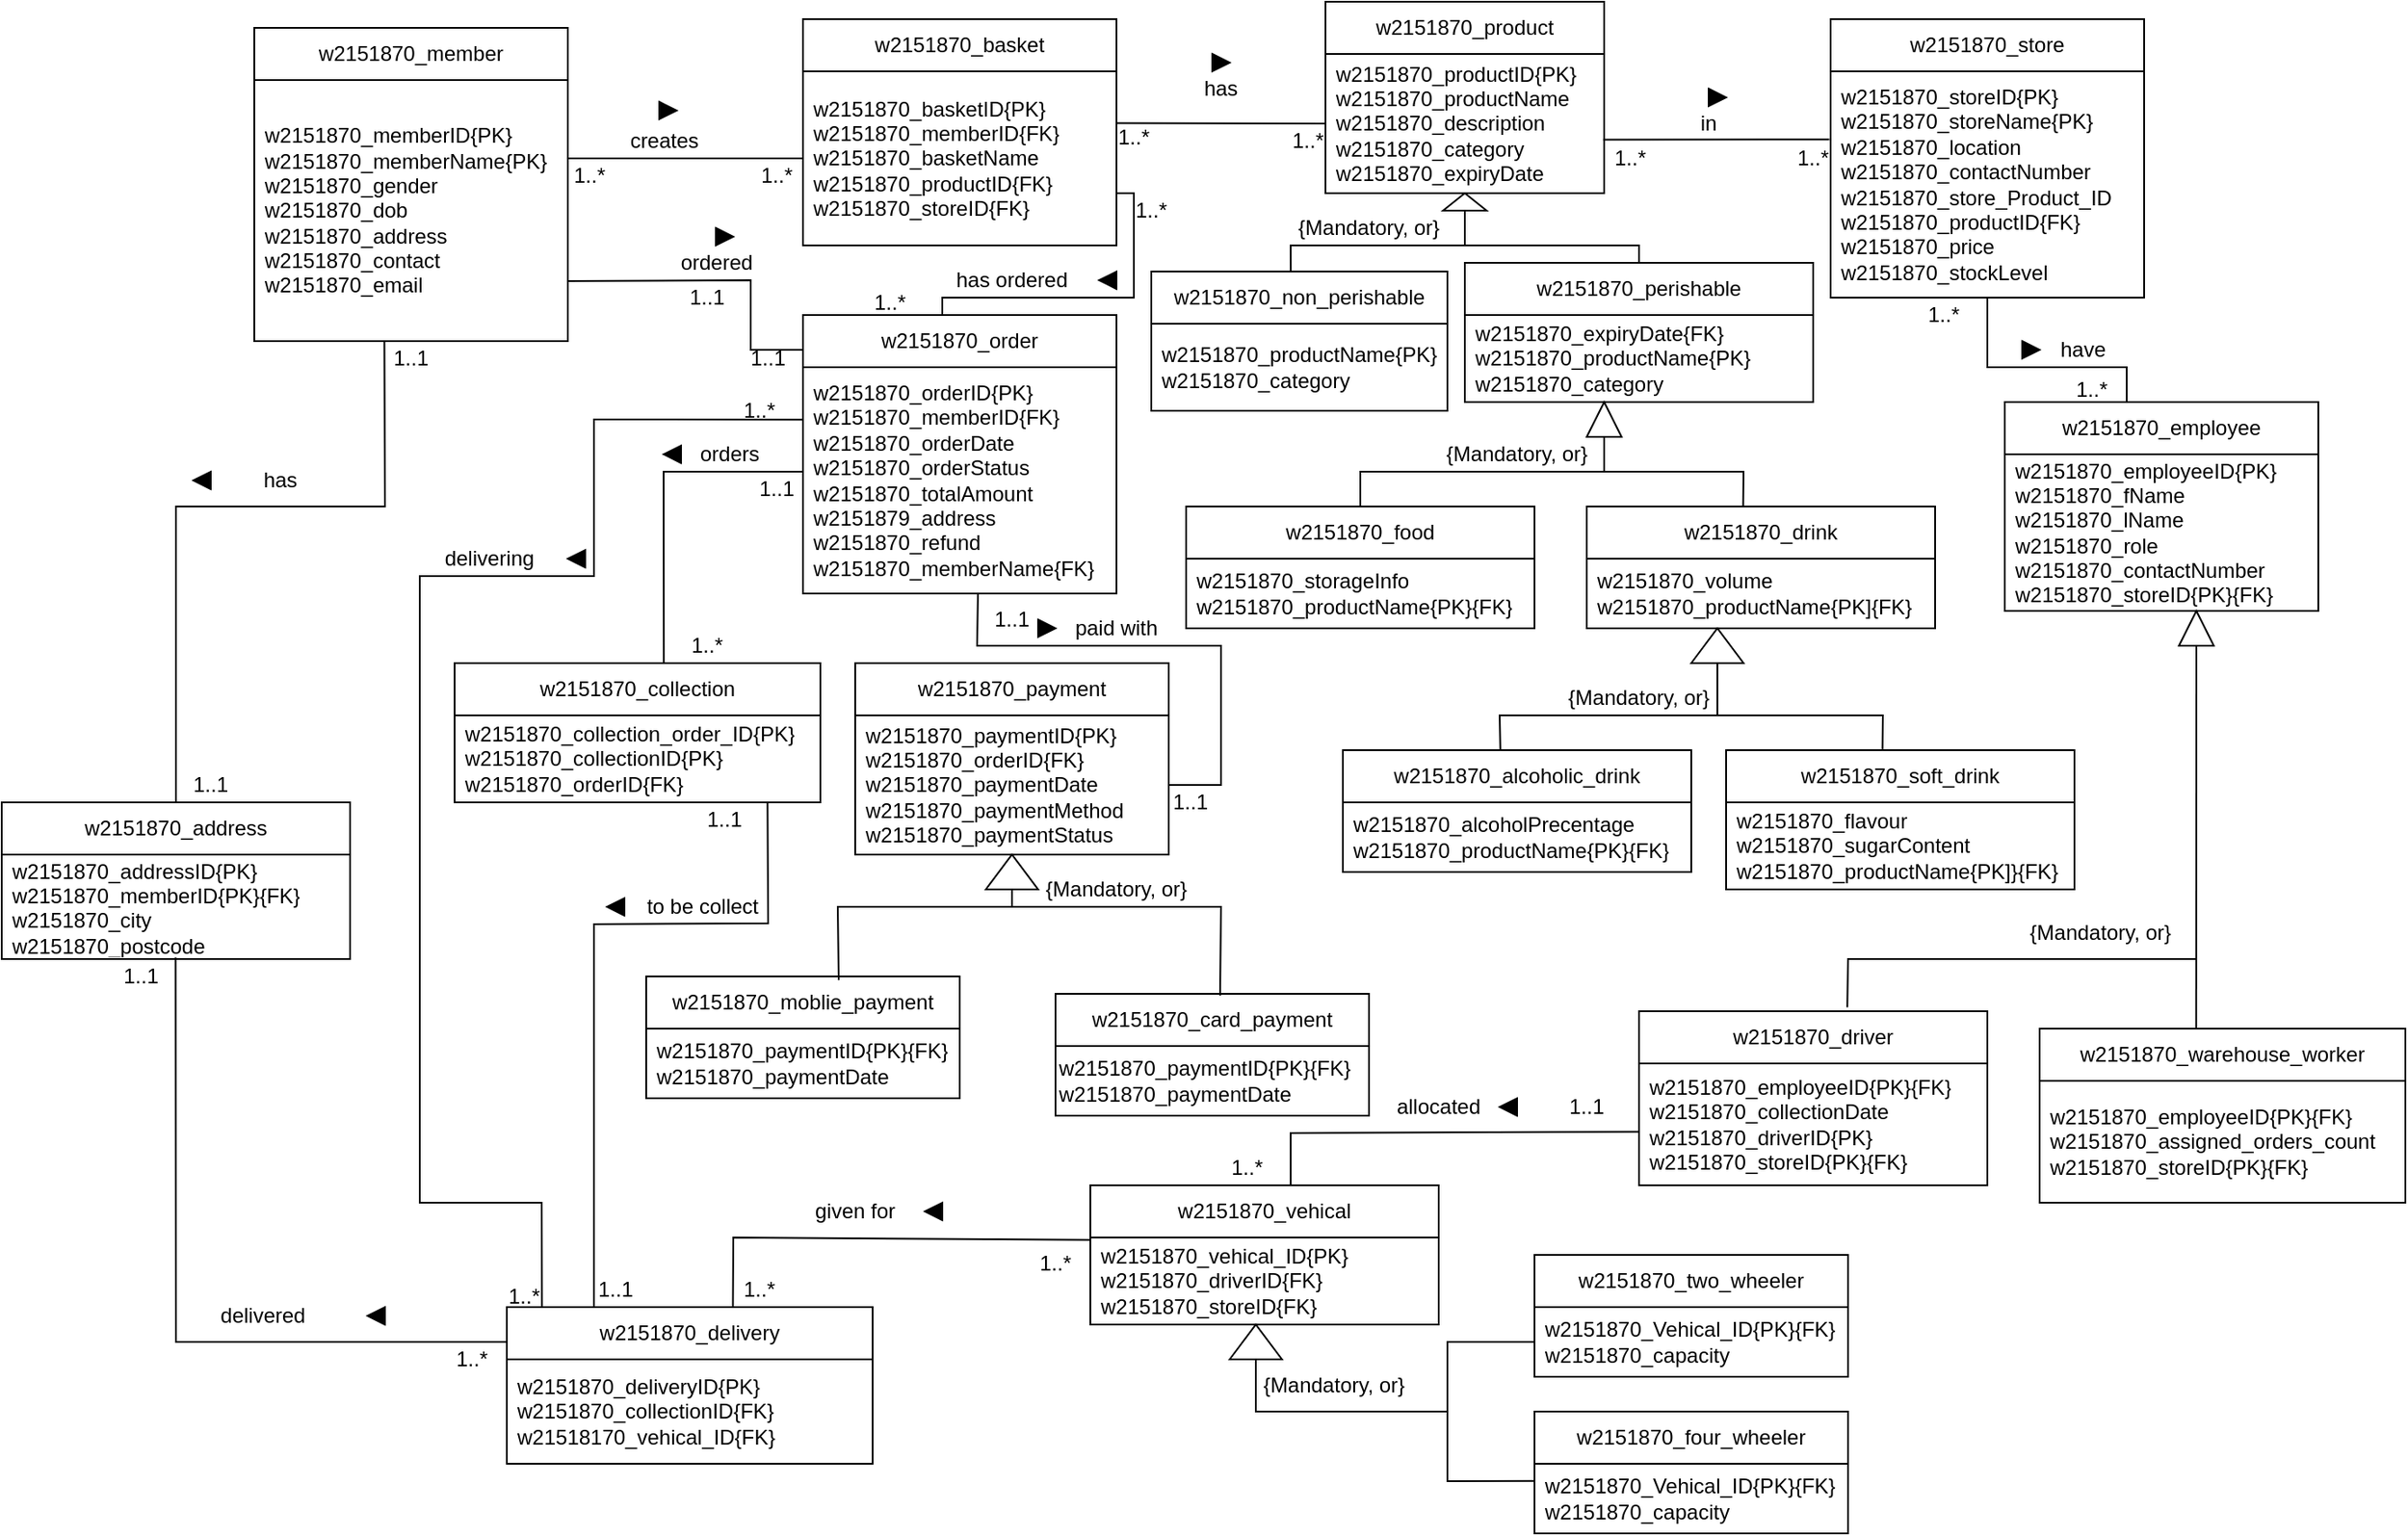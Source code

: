 <mxfile version="28.2.7">
  <diagram name="Page-1" id="L5D6gUy9eE5gOW8qyYls">
    <mxGraphModel dx="2730" dy="1036" grid="1" gridSize="10" guides="1" tooltips="1" connect="1" arrows="1" fold="1" page="1" pageScale="1" pageWidth="850" pageHeight="1100" math="0" shadow="0">
      <root>
        <mxCell id="0" />
        <mxCell id="1" parent="0" />
        <mxCell id="kr0bj3KIHfq-hgrzYJve-1" value="w2151870_member" style="swimlane;fontStyle=0;childLayout=stackLayout;horizontal=1;startSize=30;horizontalStack=0;resizeParent=1;resizeParentMax=0;resizeLast=0;collapsible=1;marginBottom=0;whiteSpace=wrap;html=1;" parent="1" vertex="1">
          <mxGeometry x="-35" y="45" width="180" height="180" as="geometry" />
        </mxCell>
        <mxCell id="kr0bj3KIHfq-hgrzYJve-2" value="&lt;span style=&quot;text-align: center;&quot;&gt;w2151870_&lt;/span&gt;memberID{PK}&lt;br&gt;&lt;div&gt;&lt;span style=&quot;text-align: center; background-color: transparent; color: light-dark(rgb(0, 0, 0), rgb(255, 255, 255));&quot;&gt;w2151870_&lt;/span&gt;memberName{PK}&lt;/div&gt;&lt;div&gt;&lt;span style=&quot;text-align: center; background-color: transparent; color: light-dark(rgb(0, 0, 0), rgb(255, 255, 255));&quot;&gt;w2151870_&lt;/span&gt;gender&lt;/div&gt;&lt;div&gt;&lt;span style=&quot;text-align: center; background-color: transparent; color: light-dark(rgb(0, 0, 0), rgb(255, 255, 255));&quot;&gt;w2151870_&lt;/span&gt;dob&lt;/div&gt;&lt;div&gt;&lt;span style=&quot;text-align: center; background-color: transparent; color: light-dark(rgb(0, 0, 0), rgb(255, 255, 255));&quot;&gt;w2151870_&lt;/span&gt;address&lt;/div&gt;&lt;div&gt;&lt;span style=&quot;text-align: center; background-color: transparent; color: light-dark(rgb(0, 0, 0), rgb(255, 255, 255));&quot;&gt;w2151870_&lt;/span&gt;contact&lt;/div&gt;&lt;div&gt;&lt;span style=&quot;text-align: center; background-color: transparent; color: light-dark(rgb(0, 0, 0), rgb(255, 255, 255));&quot;&gt;w2151870_&lt;/span&gt;email&lt;/div&gt;" style="text;strokeColor=none;fillColor=none;align=left;verticalAlign=middle;spacingLeft=4;spacingRight=4;overflow=hidden;points=[[0,0.5],[1,0.5]];portConstraint=eastwest;rotatable=0;whiteSpace=wrap;html=1;" parent="kr0bj3KIHfq-hgrzYJve-1" vertex="1">
          <mxGeometry y="30" width="180" height="150" as="geometry" />
        </mxCell>
        <mxCell id="kr0bj3KIHfq-hgrzYJve-5" value="w2151870_basket" style="swimlane;fontStyle=0;childLayout=stackLayout;horizontal=1;startSize=30;horizontalStack=0;resizeParent=1;resizeParentMax=0;resizeLast=0;collapsible=1;marginBottom=0;whiteSpace=wrap;html=1;" parent="1" vertex="1">
          <mxGeometry x="280" y="40" width="180" height="130" as="geometry" />
        </mxCell>
        <mxCell id="kr0bj3KIHfq-hgrzYJve-6" value="&lt;span style=&quot;text-align: center;&quot;&gt;w2151870_&lt;/span&gt;basketID{PK}&lt;br&gt;&lt;div&gt;&lt;span style=&quot;text-align: center; background-color: transparent; color: light-dark(rgb(0, 0, 0), rgb(255, 255, 255));&quot;&gt;w2151870_&lt;/span&gt;memberID{FK}&lt;/div&gt;&lt;div&gt;&lt;span style=&quot;text-align: center; background-color: transparent; color: light-dark(rgb(0, 0, 0), rgb(255, 255, 255));&quot;&gt;w2151870_&lt;/span&gt;basketName&lt;/div&gt;&lt;div&gt;w2151870_productID{FK}&lt;/div&gt;&lt;div&gt;w2151870_storeID{FK}&lt;/div&gt;" style="text;strokeColor=none;fillColor=none;align=left;verticalAlign=middle;spacingLeft=4;spacingRight=4;overflow=hidden;points=[[0,0.5],[1,0.5]];portConstraint=eastwest;rotatable=0;whiteSpace=wrap;html=1;" parent="kr0bj3KIHfq-hgrzYJve-5" vertex="1">
          <mxGeometry y="30" width="180" height="100" as="geometry" />
        </mxCell>
        <mxCell id="kr0bj3KIHfq-hgrzYJve-9" value="w2151870_product" style="swimlane;fontStyle=0;childLayout=stackLayout;horizontal=1;startSize=30;horizontalStack=0;resizeParent=1;resizeParentMax=0;resizeLast=0;collapsible=1;marginBottom=0;whiteSpace=wrap;html=1;" parent="1" vertex="1">
          <mxGeometry x="580" y="30" width="160" height="110" as="geometry" />
        </mxCell>
        <mxCell id="kr0bj3KIHfq-hgrzYJve-10" value="&lt;span style=&quot;text-align: center;&quot;&gt;w2151870_&lt;/span&gt;productID{PK}&lt;br&gt;&lt;div&gt;&lt;span style=&quot;text-align: center; background-color: transparent; color: light-dark(rgb(0, 0, 0), rgb(255, 255, 255));&quot;&gt;w2151870_&lt;/span&gt;productName&lt;/div&gt;&lt;div&gt;&lt;span style=&quot;text-align: center; background-color: transparent; color: light-dark(rgb(0, 0, 0), rgb(255, 255, 255));&quot;&gt;w2151870_&lt;/span&gt;&lt;span style=&quot;background-color: transparent; color: light-dark(rgb(0, 0, 0), rgb(255, 255, 255));&quot;&gt;description&lt;/span&gt;&lt;/div&gt;&lt;div&gt;&lt;span style=&quot;text-align: center; background-color: transparent; color: light-dark(rgb(0, 0, 0), rgb(255, 255, 255));&quot;&gt;w2151870_&lt;/span&gt;&lt;span style=&quot;background-color: transparent; color: light-dark(rgb(0, 0, 0), rgb(255, 255, 255));&quot;&gt;category&lt;/span&gt;&lt;/div&gt;&lt;div&gt;&lt;span style=&quot;text-align: center; background-color: transparent; color: light-dark(rgb(0, 0, 0), rgb(255, 255, 255));&quot;&gt;w2151870_&lt;/span&gt;&lt;span style=&quot;background-color: transparent; color: light-dark(rgb(0, 0, 0), rgb(255, 255, 255));&quot;&gt;expiryDate&lt;/span&gt;&lt;/div&gt;" style="text;strokeColor=none;fillColor=none;align=left;verticalAlign=middle;spacingLeft=4;spacingRight=4;overflow=hidden;points=[[0,0.5],[1,0.5]];portConstraint=eastwest;rotatable=0;whiteSpace=wrap;html=1;" parent="kr0bj3KIHfq-hgrzYJve-9" vertex="1">
          <mxGeometry y="30" width="160" height="80" as="geometry" />
        </mxCell>
        <mxCell id="kr0bj3KIHfq-hgrzYJve-11" value="w2151870_order" style="swimlane;fontStyle=0;childLayout=stackLayout;horizontal=1;startSize=30;horizontalStack=0;resizeParent=1;resizeParentMax=0;resizeLast=0;collapsible=1;marginBottom=0;whiteSpace=wrap;html=1;" parent="1" vertex="1">
          <mxGeometry x="280" y="210" width="180" height="160" as="geometry" />
        </mxCell>
        <mxCell id="kr0bj3KIHfq-hgrzYJve-12" value="&lt;span style=&quot;text-align: center;&quot;&gt;w2151870_&lt;/span&gt;orderID{PK}&lt;br&gt;&lt;div&gt;&lt;span style=&quot;text-align: center; background-color: transparent; color: light-dark(rgb(0, 0, 0), rgb(255, 255, 255));&quot;&gt;w2151870_&lt;/span&gt;memberID{FK}&lt;/div&gt;&lt;div&gt;&lt;span style=&quot;text-align: center; background-color: transparent; color: light-dark(rgb(0, 0, 0), rgb(255, 255, 255));&quot;&gt;w2151870_&lt;/span&gt;orderDate&lt;/div&gt;&lt;div&gt;&lt;span style=&quot;text-align: center; background-color: transparent; color: light-dark(rgb(0, 0, 0), rgb(255, 255, 255));&quot;&gt;w2151870_&lt;/span&gt;orderStatus&lt;/div&gt;&lt;div&gt;&lt;span style=&quot;text-align: center; background-color: transparent; color: light-dark(rgb(0, 0, 0), rgb(255, 255, 255));&quot;&gt;w2151870_&lt;/span&gt;totalAmount&lt;/div&gt;&lt;div&gt;w2151879_address&lt;br&gt;w2151870_refund&lt;/div&gt;&lt;div&gt;w2151870_memberName{FK}&lt;/div&gt;" style="text;strokeColor=none;fillColor=none;align=left;verticalAlign=middle;spacingLeft=4;spacingRight=4;overflow=hidden;points=[[0,0.5],[1,0.5]];portConstraint=eastwest;rotatable=0;whiteSpace=wrap;html=1;" parent="kr0bj3KIHfq-hgrzYJve-11" vertex="1">
          <mxGeometry y="30" width="180" height="130" as="geometry" />
        </mxCell>
        <mxCell id="kr0bj3KIHfq-hgrzYJve-13" value="w2151870_collection" style="swimlane;fontStyle=0;childLayout=stackLayout;horizontal=1;startSize=30;horizontalStack=0;resizeParent=1;resizeParentMax=0;resizeLast=0;collapsible=1;marginBottom=0;whiteSpace=wrap;html=1;" parent="1" vertex="1">
          <mxGeometry x="80" y="410" width="210" height="80" as="geometry" />
        </mxCell>
        <mxCell id="kr0bj3KIHfq-hgrzYJve-14" value="&lt;span style=&quot;text-align: center;&quot;&gt;w2151870_collection_order_ID{PK}&lt;/span&gt;&lt;div&gt;&lt;span style=&quot;text-align: center; background-color: transparent; color: light-dark(rgb(0, 0, 0), rgb(255, 255, 255));&quot;&gt;w2151870_collectionID{PK}&lt;/span&gt;&lt;div&gt;&lt;span style=&quot;text-align: center;&quot;&gt;w2151870_orderID{FK}&lt;/span&gt;&lt;/div&gt;&lt;/div&gt;" style="text;strokeColor=none;fillColor=none;align=left;verticalAlign=middle;spacingLeft=4;spacingRight=4;overflow=hidden;points=[[0,0.5],[1,0.5]];portConstraint=eastwest;rotatable=0;whiteSpace=wrap;html=1;" parent="kr0bj3KIHfq-hgrzYJve-13" vertex="1">
          <mxGeometry y="30" width="210" height="50" as="geometry" />
        </mxCell>
        <mxCell id="kr0bj3KIHfq-hgrzYJve-15" value="w2151870_payment" style="swimlane;fontStyle=0;childLayout=stackLayout;horizontal=1;startSize=30;horizontalStack=0;resizeParent=1;resizeParentMax=0;resizeLast=0;collapsible=1;marginBottom=0;whiteSpace=wrap;html=1;" parent="1" vertex="1">
          <mxGeometry x="310" y="410" width="180" height="110" as="geometry" />
        </mxCell>
        <mxCell id="kr0bj3KIHfq-hgrzYJve-16" value="&lt;span style=&quot;text-align: center;&quot;&gt;w2151870_&lt;/span&gt;paymentID{PK}&lt;br&gt;&lt;div&gt;&lt;span style=&quot;text-align: center; background-color: transparent; color: light-dark(rgb(0, 0, 0), rgb(255, 255, 255));&quot;&gt;w2151870_&lt;/span&gt;orderID{FK}&lt;/div&gt;&lt;div&gt;&lt;span style=&quot;text-align: center; background-color: transparent; color: light-dark(rgb(0, 0, 0), rgb(255, 255, 255));&quot;&gt;w2151870_&lt;/span&gt;paymentDate&lt;/div&gt;&lt;div&gt;&lt;span style=&quot;text-align: center; background-color: transparent; color: light-dark(rgb(0, 0, 0), rgb(255, 255, 255));&quot;&gt;w2151870_&lt;/span&gt;paymentMethod&lt;/div&gt;&lt;div&gt;&lt;span style=&quot;text-align: center; background-color: transparent; color: light-dark(rgb(0, 0, 0), rgb(255, 255, 255));&quot;&gt;w2151870_&lt;/span&gt;paymentStatus&lt;/div&gt;" style="text;strokeColor=none;fillColor=none;align=left;verticalAlign=middle;spacingLeft=4;spacingRight=4;overflow=hidden;points=[[0,0.5],[1,0.5]];portConstraint=eastwest;rotatable=0;whiteSpace=wrap;html=1;" parent="kr0bj3KIHfq-hgrzYJve-15" vertex="1">
          <mxGeometry y="30" width="180" height="80" as="geometry" />
        </mxCell>
        <mxCell id="kr0bj3KIHfq-hgrzYJve-19" value="w2151870_store" style="swimlane;fontStyle=0;childLayout=stackLayout;horizontal=1;startSize=30;horizontalStack=0;resizeParent=1;resizeParentMax=0;resizeLast=0;collapsible=1;marginBottom=0;whiteSpace=wrap;html=1;" parent="1" vertex="1">
          <mxGeometry x="870" y="40" width="180" height="160" as="geometry" />
        </mxCell>
        <mxCell id="kr0bj3KIHfq-hgrzYJve-20" value="&lt;span style=&quot;text-align: center;&quot;&gt;w2151870_&lt;/span&gt;storeID{PK}&lt;div&gt;w2151870_storeName{PK}&lt;/div&gt;&lt;div&gt;&lt;span style=&quot;text-align: center; background-color: transparent; color: light-dark(rgb(0, 0, 0), rgb(255, 255, 255));&quot;&gt;w2151870_&lt;/span&gt;location&lt;/div&gt;&lt;div&gt;&lt;span style=&quot;text-align: center; background-color: transparent; color: light-dark(rgb(0, 0, 0), rgb(255, 255, 255));&quot;&gt;w2151870_&lt;/span&gt;contactNumber&lt;/div&gt;&lt;div&gt;&lt;span style=&quot;text-align: center;&quot;&gt;w2151870_&lt;/span&gt;store_Product_ID&lt;/div&gt;&lt;div&gt;&lt;div&gt;&lt;span style=&quot;text-align: center; background-color: transparent; color: light-dark(rgb(0, 0, 0), rgb(255, 255, 255));&quot;&gt;w2151870_&lt;/span&gt;productID{FK}&lt;/div&gt;&lt;div&gt;&lt;span style=&quot;text-align: center; background-color: transparent; color: light-dark(rgb(0, 0, 0), rgb(255, 255, 255));&quot;&gt;w2151870_&lt;/span&gt;price&lt;/div&gt;&lt;div&gt;&lt;span style=&quot;text-align: center; background-color: transparent; color: light-dark(rgb(0, 0, 0), rgb(255, 255, 255));&quot;&gt;w2151870_&lt;/span&gt;stockLevel&lt;/div&gt;&lt;/div&gt;" style="text;strokeColor=none;fillColor=none;align=left;verticalAlign=middle;spacingLeft=4;spacingRight=4;overflow=hidden;points=[[0,0.5],[1,0.5]];portConstraint=eastwest;rotatable=0;whiteSpace=wrap;html=1;" parent="kr0bj3KIHfq-hgrzYJve-19" vertex="1">
          <mxGeometry y="30" width="180" height="130" as="geometry" />
        </mxCell>
        <mxCell id="kr0bj3KIHfq-hgrzYJve-21" value="w2151870_employee" style="swimlane;fontStyle=0;childLayout=stackLayout;horizontal=1;startSize=30;horizontalStack=0;resizeParent=1;resizeParentMax=0;resizeLast=0;collapsible=1;marginBottom=0;whiteSpace=wrap;html=1;" parent="1" vertex="1">
          <mxGeometry x="970" y="260" width="180" height="120" as="geometry" />
        </mxCell>
        <mxCell id="kr0bj3KIHfq-hgrzYJve-22" value="&lt;span style=&quot;text-align: center;&quot;&gt;w2151870_&lt;/span&gt;employeeID{PK}&lt;br&gt;&lt;div&gt;&lt;span style=&quot;text-align: center; background-color: transparent; color: light-dark(rgb(0, 0, 0), rgb(255, 255, 255));&quot;&gt;w2151870_&lt;/span&gt;fName&lt;/div&gt;&lt;div&gt;&lt;span style=&quot;text-align: center; background-color: transparent; color: light-dark(rgb(0, 0, 0), rgb(255, 255, 255));&quot;&gt;w2151870_&lt;/span&gt;lName&lt;/div&gt;&lt;div&gt;&lt;span style=&quot;text-align: center; background-color: transparent; color: light-dark(rgb(0, 0, 0), rgb(255, 255, 255));&quot;&gt;w2151870_&lt;/span&gt;role&lt;/div&gt;&lt;div&gt;&lt;span style=&quot;text-align: center; background-color: transparent; color: light-dark(rgb(0, 0, 0), rgb(255, 255, 255));&quot;&gt;w2151870_&lt;/span&gt;contactNumber&lt;br&gt;&lt;span style=&quot;text-align: center;&quot;&gt;w2151870_&lt;/span&gt;storeID{PK}{FK}&lt;/div&gt;" style="text;strokeColor=none;fillColor=none;align=left;verticalAlign=middle;spacingLeft=4;spacingRight=4;overflow=hidden;points=[[0,0.5],[1,0.5]];portConstraint=eastwest;rotatable=0;whiteSpace=wrap;html=1;" parent="kr0bj3KIHfq-hgrzYJve-21" vertex="1">
          <mxGeometry y="30" width="180" height="90" as="geometry" />
        </mxCell>
        <mxCell id="kr0bj3KIHfq-hgrzYJve-23" value="w2151870_warehouse_worker" style="swimlane;fontStyle=0;childLayout=stackLayout;horizontal=1;startSize=30;horizontalStack=0;resizeParent=1;resizeParentMax=0;resizeLast=0;collapsible=1;marginBottom=0;whiteSpace=wrap;html=1;" parent="1" vertex="1">
          <mxGeometry x="990" y="620" width="210" height="100" as="geometry" />
        </mxCell>
        <mxCell id="kr0bj3KIHfq-hgrzYJve-24" value="&lt;span style=&quot;text-align: center;&quot;&gt;w2151870_&lt;/span&gt;employeeID{PK}{FK}&lt;br&gt;&lt;div&gt;&lt;span style=&quot;text-align: center; background-color: transparent; color: light-dark(rgb(0, 0, 0), rgb(255, 255, 255));&quot;&gt;w2151870_&lt;/span&gt;assigned_orders_count&lt;br&gt;&lt;span style=&quot;text-align: center;&quot;&gt;w2151870_&lt;/span&gt;storeID{PK}{FK}&lt;/div&gt;" style="text;strokeColor=none;fillColor=none;align=left;verticalAlign=middle;spacingLeft=4;spacingRight=4;overflow=hidden;points=[[0,0.5],[1,0.5]];portConstraint=eastwest;rotatable=0;whiteSpace=wrap;html=1;" parent="kr0bj3KIHfq-hgrzYJve-23" vertex="1">
          <mxGeometry y="30" width="210" height="70" as="geometry" />
        </mxCell>
        <mxCell id="kr0bj3KIHfq-hgrzYJve-25" value="w2151870_driver" style="swimlane;fontStyle=0;childLayout=stackLayout;horizontal=1;startSize=30;horizontalStack=0;resizeParent=1;resizeParentMax=0;resizeLast=0;collapsible=1;marginBottom=0;whiteSpace=wrap;html=1;" parent="1" vertex="1">
          <mxGeometry x="760" y="610" width="200" height="100" as="geometry" />
        </mxCell>
        <mxCell id="kr0bj3KIHfq-hgrzYJve-26" value="&lt;span style=&quot;text-align: center;&quot;&gt;w2151870_&lt;/span&gt;employeeID{PK}{FK}&lt;br&gt;&lt;div&gt;&lt;span style=&quot;text-align: center; background-color: transparent; color: light-dark(rgb(0, 0, 0), rgb(255, 255, 255));&quot;&gt;w2151870_&lt;/span&gt;collectionDate&lt;/div&gt;&lt;div&gt;&lt;span style=&quot;text-align: center; background-color: transparent; color: light-dark(rgb(0, 0, 0), rgb(255, 255, 255));&quot;&gt;w2151870_&lt;/span&gt;driverID{PK}&lt;br&gt;&lt;span style=&quot;text-align: center;&quot;&gt;w2151870_&lt;/span&gt;storeID{PK}{FK}&lt;/div&gt;" style="text;strokeColor=none;fillColor=none;align=left;verticalAlign=middle;spacingLeft=4;spacingRight=4;overflow=hidden;points=[[0,0.5],[1,0.5]];portConstraint=eastwest;rotatable=0;whiteSpace=wrap;html=1;" parent="kr0bj3KIHfq-hgrzYJve-25" vertex="1">
          <mxGeometry y="30" width="200" height="70" as="geometry" />
        </mxCell>
        <mxCell id="kr0bj3KIHfq-hgrzYJve-35" value="w2151870_delivery" style="swimlane;fontStyle=0;childLayout=stackLayout;horizontal=1;startSize=30;horizontalStack=0;resizeParent=1;resizeParentMax=0;resizeLast=0;collapsible=1;marginBottom=0;whiteSpace=wrap;html=1;" parent="1" vertex="1">
          <mxGeometry x="110" y="780" width="210" height="90" as="geometry" />
        </mxCell>
        <mxCell id="kr0bj3KIHfq-hgrzYJve-36" value="w2151870_deliveryID{PK}&lt;div&gt;w2151870_collectionID{FK}&lt;br&gt;w21518170_vehical_ID{FK}&lt;/div&gt;" style="text;strokeColor=none;fillColor=none;align=left;verticalAlign=middle;spacingLeft=4;spacingRight=4;overflow=hidden;points=[[0,0.5],[1,0.5]];portConstraint=eastwest;rotatable=0;whiteSpace=wrap;html=1;" parent="kr0bj3KIHfq-hgrzYJve-35" vertex="1">
          <mxGeometry y="30" width="210" height="60" as="geometry" />
        </mxCell>
        <mxCell id="ttWEPRVbaQY9n671N0mv-2" value="w2151870_perishable" style="swimlane;fontStyle=0;childLayout=stackLayout;horizontal=1;startSize=30;horizontalStack=0;resizeParent=1;resizeParentMax=0;resizeLast=0;collapsible=1;marginBottom=0;whiteSpace=wrap;html=1;" vertex="1" parent="1">
          <mxGeometry x="660" y="180" width="200" height="80" as="geometry" />
        </mxCell>
        <mxCell id="ttWEPRVbaQY9n671N0mv-3" value="w2151870_expiryDate{FK}&lt;br&gt;w2151870_productName{PK}&lt;br&gt;w2151870_category" style="text;strokeColor=none;fillColor=none;align=left;verticalAlign=middle;spacingLeft=4;spacingRight=4;overflow=hidden;points=[[0,0.5],[1,0.5]];portConstraint=eastwest;rotatable=0;whiteSpace=wrap;html=1;" vertex="1" parent="ttWEPRVbaQY9n671N0mv-2">
          <mxGeometry y="30" width="200" height="50" as="geometry" />
        </mxCell>
        <mxCell id="ttWEPRVbaQY9n671N0mv-4" value="w2151870_non_perishable" style="swimlane;fontStyle=0;childLayout=stackLayout;horizontal=1;startSize=30;horizontalStack=0;resizeParent=1;resizeParentMax=0;resizeLast=0;collapsible=1;marginBottom=0;whiteSpace=wrap;html=1;" vertex="1" parent="1">
          <mxGeometry x="480" y="185" width="170" height="80" as="geometry" />
        </mxCell>
        <mxCell id="ttWEPRVbaQY9n671N0mv-5" value="w2151870_productName{PK}&lt;br&gt;w2151870_category" style="text;strokeColor=none;fillColor=none;align=left;verticalAlign=middle;spacingLeft=4;spacingRight=4;overflow=hidden;points=[[0,0.5],[1,0.5]];portConstraint=eastwest;rotatable=0;whiteSpace=wrap;html=1;" vertex="1" parent="ttWEPRVbaQY9n671N0mv-4">
          <mxGeometry y="30" width="170" height="50" as="geometry" />
        </mxCell>
        <mxCell id="ttWEPRVbaQY9n671N0mv-9" value="w2151870_soft_drink" style="swimlane;fontStyle=0;childLayout=stackLayout;horizontal=1;startSize=30;horizontalStack=0;resizeParent=1;resizeParentMax=0;resizeLast=0;collapsible=1;marginBottom=0;whiteSpace=wrap;html=1;" vertex="1" parent="1">
          <mxGeometry x="810" y="460" width="200" height="80" as="geometry" />
        </mxCell>
        <mxCell id="ttWEPRVbaQY9n671N0mv-10" value="w2151870_flavour&lt;div&gt;w2151870_sugarContent&lt;/div&gt;&lt;div&gt;w2151870_productName{PK]}{FK}&lt;/div&gt;" style="text;strokeColor=none;fillColor=none;align=left;verticalAlign=middle;spacingLeft=4;spacingRight=4;overflow=hidden;points=[[0,0.5],[1,0.5]];portConstraint=eastwest;rotatable=0;whiteSpace=wrap;html=1;" vertex="1" parent="ttWEPRVbaQY9n671N0mv-9">
          <mxGeometry y="30" width="200" height="50" as="geometry" />
        </mxCell>
        <mxCell id="ttWEPRVbaQY9n671N0mv-11" value="w2151870_alcoholic_drink" style="swimlane;fontStyle=0;childLayout=stackLayout;horizontal=1;startSize=30;horizontalStack=0;resizeParent=1;resizeParentMax=0;resizeLast=0;collapsible=1;marginBottom=0;whiteSpace=wrap;html=1;" vertex="1" parent="1">
          <mxGeometry x="590" y="460" width="200" height="70" as="geometry" />
        </mxCell>
        <mxCell id="ttWEPRVbaQY9n671N0mv-12" value="w2151870_alcoholPrecentage&lt;div&gt;w2151870_productName{PK}{FK}&lt;/div&gt;" style="text;strokeColor=none;fillColor=none;align=left;verticalAlign=middle;spacingLeft=4;spacingRight=4;overflow=hidden;points=[[0,0.5],[1,0.5]];portConstraint=eastwest;rotatable=0;whiteSpace=wrap;html=1;" vertex="1" parent="ttWEPRVbaQY9n671N0mv-11">
          <mxGeometry y="30" width="200" height="40" as="geometry" />
        </mxCell>
        <mxCell id="ttWEPRVbaQY9n671N0mv-17" value="" style="endArrow=none;html=1;rounded=0;entryX=0;entryY=0.5;entryDx=0;entryDy=0;exitX=1;exitY=0.3;exitDx=0;exitDy=0;exitPerimeter=0;" edge="1" parent="1" source="kr0bj3KIHfq-hgrzYJve-2" target="kr0bj3KIHfq-hgrzYJve-6">
          <mxGeometry width="50" height="50" relative="1" as="geometry">
            <mxPoint x="210" y="120" as="sourcePoint" />
            <mxPoint x="260" y="110" as="targetPoint" />
          </mxGeometry>
        </mxCell>
        <mxCell id="ttWEPRVbaQY9n671N0mv-18" value="" style="endArrow=none;html=1;rounded=0;entryX=0;entryY=0.5;entryDx=0;entryDy=0;exitX=1.001;exitY=0.297;exitDx=0;exitDy=0;exitPerimeter=0;" edge="1" parent="1" source="kr0bj3KIHfq-hgrzYJve-6" target="kr0bj3KIHfq-hgrzYJve-10">
          <mxGeometry width="50" height="50" relative="1" as="geometry">
            <mxPoint x="420" y="160" as="sourcePoint" />
            <mxPoint x="589.83" y="110.11" as="targetPoint" />
          </mxGeometry>
        </mxCell>
        <mxCell id="ttWEPRVbaQY9n671N0mv-26" value="w2151870_vehical" style="swimlane;fontStyle=0;childLayout=stackLayout;horizontal=1;startSize=30;horizontalStack=0;resizeParent=1;resizeParentMax=0;resizeLast=0;collapsible=1;marginBottom=0;whiteSpace=wrap;html=1;" vertex="1" parent="1">
          <mxGeometry x="445" y="710" width="200" height="80" as="geometry" />
        </mxCell>
        <mxCell id="ttWEPRVbaQY9n671N0mv-27" value="w2151870_vehical_ID{PK}&lt;div&gt;w2151870_driverID{FK}&lt;br&gt;&lt;span style=&quot;text-align: center;&quot;&gt;w2151870_&lt;/span&gt;storeID{FK}&lt;/div&gt;" style="text;strokeColor=none;fillColor=none;align=left;verticalAlign=middle;spacingLeft=4;spacingRight=4;overflow=hidden;points=[[0,0.5],[1,0.5]];portConstraint=eastwest;rotatable=0;whiteSpace=wrap;html=1;" vertex="1" parent="ttWEPRVbaQY9n671N0mv-26">
          <mxGeometry y="30" width="200" height="50" as="geometry" />
        </mxCell>
        <mxCell id="ttWEPRVbaQY9n671N0mv-28" value="w2151870_two_wheeler" style="swimlane;fontStyle=0;childLayout=stackLayout;horizontal=1;startSize=30;horizontalStack=0;resizeParent=1;resizeParentMax=0;resizeLast=0;collapsible=1;marginBottom=0;whiteSpace=wrap;html=1;" vertex="1" parent="1">
          <mxGeometry x="700" y="750" width="180" height="70" as="geometry" />
        </mxCell>
        <mxCell id="ttWEPRVbaQY9n671N0mv-29" value="w2151870_Vehical_ID{PK}{FK}&lt;div&gt;w2151870_capacity&lt;/div&gt;" style="text;strokeColor=none;fillColor=none;align=left;verticalAlign=middle;spacingLeft=4;spacingRight=4;overflow=hidden;points=[[0,0.5],[1,0.5]];portConstraint=eastwest;rotatable=0;whiteSpace=wrap;html=1;" vertex="1" parent="ttWEPRVbaQY9n671N0mv-28">
          <mxGeometry y="30" width="180" height="40" as="geometry" />
        </mxCell>
        <mxCell id="ttWEPRVbaQY9n671N0mv-30" value="w2151870_four_wheeler" style="swimlane;fontStyle=0;childLayout=stackLayout;horizontal=1;startSize=30;horizontalStack=0;resizeParent=1;resizeParentMax=0;resizeLast=0;collapsible=1;marginBottom=0;whiteSpace=wrap;html=1;" vertex="1" parent="1">
          <mxGeometry x="700" y="840" width="180" height="70" as="geometry" />
        </mxCell>
        <mxCell id="ttWEPRVbaQY9n671N0mv-31" value="w2151870_Vehical_ID{PK}{FK}&lt;div&gt;w2151870_capacity&lt;/div&gt;" style="text;strokeColor=none;fillColor=none;align=left;verticalAlign=middle;spacingLeft=4;spacingRight=4;overflow=hidden;points=[[0,0.5],[1,0.5]];portConstraint=eastwest;rotatable=0;whiteSpace=wrap;html=1;" vertex="1" parent="ttWEPRVbaQY9n671N0mv-30">
          <mxGeometry y="30" width="180" height="40" as="geometry" />
        </mxCell>
        <mxCell id="ttWEPRVbaQY9n671N0mv-41" value="w2151870_card_payment" style="swimlane;fontStyle=0;childLayout=stackLayout;horizontal=1;startSize=30;horizontalStack=0;resizeParent=1;resizeParentMax=0;resizeLast=0;collapsible=1;marginBottom=0;whiteSpace=wrap;html=1;" vertex="1" parent="1">
          <mxGeometry x="425" y="600" width="180" height="70" as="geometry" />
        </mxCell>
        <mxCell id="ttWEPRVbaQY9n671N0mv-78" value="w2151870_&lt;span style=&quot;&quot;&gt;paymentID{PK}{FK}&lt;/span&gt;&lt;div&gt;&lt;span style=&quot;color: light-dark(rgb(0, 0, 0), rgb(255, 255, 255)); background-color: transparent; text-align: center;&quot;&gt;w2151870_&lt;/span&gt;paymentDate&lt;span style=&quot;&quot;&gt;&lt;/span&gt;&lt;/div&gt;" style="text;html=1;whiteSpace=wrap;strokeColor=none;fillColor=none;align=left;verticalAlign=middle;rounded=0;" vertex="1" parent="ttWEPRVbaQY9n671N0mv-41">
          <mxGeometry y="30" width="180" height="40" as="geometry" />
        </mxCell>
        <mxCell id="ttWEPRVbaQY9n671N0mv-43" value="w2151870_moblie_payment" style="swimlane;fontStyle=0;childLayout=stackLayout;horizontal=1;startSize=30;horizontalStack=0;resizeParent=1;resizeParentMax=0;resizeLast=0;collapsible=1;marginBottom=0;whiteSpace=wrap;html=1;" vertex="1" parent="1">
          <mxGeometry x="190" y="590" width="180" height="70" as="geometry" />
        </mxCell>
        <mxCell id="ttWEPRVbaQY9n671N0mv-44" value="&lt;span style=&quot;text-align: center;&quot;&gt;w2151870_&lt;/span&gt;paymentID{PK}{FK}&lt;div&gt;&lt;span style=&quot;color: light-dark(rgb(0, 0, 0), rgb(255, 255, 255)); background-color: transparent; text-align: center;&quot;&gt;w2151870_&lt;/span&gt;paymentDate&lt;/div&gt;" style="text;strokeColor=none;fillColor=none;align=left;verticalAlign=middle;spacingLeft=4;spacingRight=4;overflow=hidden;points=[[0,0.5],[1,0.5]];portConstraint=eastwest;rotatable=0;whiteSpace=wrap;html=1;" vertex="1" parent="ttWEPRVbaQY9n671N0mv-43">
          <mxGeometry y="30" width="180" height="40" as="geometry" />
        </mxCell>
        <mxCell id="ttWEPRVbaQY9n671N0mv-62" value="w2151870_drink" style="swimlane;fontStyle=0;childLayout=stackLayout;horizontal=1;startSize=30;horizontalStack=0;resizeParent=1;resizeParentMax=0;resizeLast=0;collapsible=1;marginBottom=0;whiteSpace=wrap;html=1;" vertex="1" parent="1">
          <mxGeometry x="730" y="320" width="200" height="70" as="geometry" />
        </mxCell>
        <mxCell id="ttWEPRVbaQY9n671N0mv-63" value="w2151870_volume&lt;div&gt;w2151870_productName{PK]{FK}&lt;/div&gt;" style="text;strokeColor=none;fillColor=none;align=left;verticalAlign=middle;spacingLeft=4;spacingRight=4;overflow=hidden;points=[[0,0.5],[1,0.5]];portConstraint=eastwest;rotatable=0;whiteSpace=wrap;html=1;" vertex="1" parent="ttWEPRVbaQY9n671N0mv-62">
          <mxGeometry y="30" width="200" height="40" as="geometry" />
        </mxCell>
        <mxCell id="ttWEPRVbaQY9n671N0mv-64" value="w2151870_food" style="swimlane;fontStyle=0;childLayout=stackLayout;horizontal=1;startSize=30;horizontalStack=0;resizeParent=1;resizeParentMax=0;resizeLast=0;collapsible=1;marginBottom=0;whiteSpace=wrap;html=1;" vertex="1" parent="1">
          <mxGeometry x="500" y="320" width="200" height="70" as="geometry" />
        </mxCell>
        <mxCell id="ttWEPRVbaQY9n671N0mv-65" value="w2151870_storageInfo&lt;div&gt;w2151870_productName{PK}{FK}&lt;/div&gt;" style="text;strokeColor=none;fillColor=none;align=left;verticalAlign=middle;spacingLeft=4;spacingRight=4;overflow=hidden;points=[[0,0.5],[1,0.5]];portConstraint=eastwest;rotatable=0;whiteSpace=wrap;html=1;" vertex="1" parent="ttWEPRVbaQY9n671N0mv-64">
          <mxGeometry y="30" width="200" height="40" as="geometry" />
        </mxCell>
        <mxCell id="ttWEPRVbaQY9n671N0mv-66" value="" style="endArrow=none;html=1;rounded=0;curved=1;exitX=0.996;exitY=0.616;exitDx=0;exitDy=0;exitPerimeter=0;entryX=-0.004;entryY=0.301;entryDx=0;entryDy=0;entryPerimeter=0;" edge="1" parent="1" source="kr0bj3KIHfq-hgrzYJve-10" target="kr0bj3KIHfq-hgrzYJve-20">
          <mxGeometry width="50" height="50" relative="1" as="geometry">
            <mxPoint x="700" y="130" as="sourcePoint" />
            <mxPoint x="870" y="120" as="targetPoint" />
          </mxGeometry>
        </mxCell>
        <mxCell id="ttWEPRVbaQY9n671N0mv-69" value="" style="endArrow=none;html=1;rounded=0;exitX=0.428;exitY=0.005;exitDx=0;exitDy=0;exitPerimeter=0;entryX=0;entryY=0.5;entryDx=0;entryDy=0;" edge="1" parent="1" source="kr0bj3KIHfq-hgrzYJve-23" target="ttWEPRVbaQY9n671N0mv-83">
          <mxGeometry width="50" height="50" relative="1" as="geometry">
            <mxPoint x="1080" y="560" as="sourcePoint" />
            <mxPoint x="1080" y="430" as="targetPoint" />
            <Array as="points" />
          </mxGeometry>
        </mxCell>
        <mxCell id="ttWEPRVbaQY9n671N0mv-71" value="" style="endArrow=none;html=1;rounded=0;" edge="1" parent="1">
          <mxGeometry width="50" height="50" relative="1" as="geometry">
            <mxPoint x="660" y="170" as="sourcePoint" />
            <mxPoint x="760" y="180" as="targetPoint" />
            <Array as="points">
              <mxPoint x="660" y="170" />
              <mxPoint x="760" y="170" />
            </Array>
          </mxGeometry>
        </mxCell>
        <mxCell id="ttWEPRVbaQY9n671N0mv-72" value="" style="endArrow=none;html=1;rounded=0;exitX=0.471;exitY=-0.005;exitDx=0;exitDy=0;exitPerimeter=0;" edge="1" parent="1" source="ttWEPRVbaQY9n671N0mv-4" target="ttWEPRVbaQY9n671N0mv-73">
          <mxGeometry width="50" height="50" relative="1" as="geometry">
            <mxPoint x="560" y="180" as="sourcePoint" />
            <mxPoint x="660" y="170" as="targetPoint" />
            <Array as="points">
              <mxPoint x="560" y="170" />
              <mxPoint x="660" y="170" />
            </Array>
          </mxGeometry>
        </mxCell>
        <mxCell id="ttWEPRVbaQY9n671N0mv-73" value="" style="triangle;whiteSpace=wrap;html=1;direction=north;" vertex="1" parent="1">
          <mxGeometry x="647.5" y="140" width="25" height="10" as="geometry" />
        </mxCell>
        <mxCell id="ttWEPRVbaQY9n671N0mv-74" value="" style="endArrow=none;html=1;rounded=0;exitX=0.567;exitY=0;exitDx=0;exitDy=0;exitPerimeter=0;" edge="1" parent="1">
          <mxGeometry width="50" height="50" relative="1" as="geometry">
            <mxPoint x="600" y="320" as="sourcePoint" />
            <mxPoint x="740" y="280" as="targetPoint" />
            <Array as="points">
              <mxPoint x="600" y="300" />
              <mxPoint x="740" y="300" />
            </Array>
          </mxGeometry>
        </mxCell>
        <mxCell id="ttWEPRVbaQY9n671N0mv-76" value="" style="endArrow=none;html=1;rounded=0;entryX=0.449;entryY=-0.003;entryDx=0;entryDy=0;entryPerimeter=0;" edge="1" parent="1" target="ttWEPRVbaQY9n671N0mv-62">
          <mxGeometry width="50" height="50" relative="1" as="geometry">
            <mxPoint x="740" y="300" as="sourcePoint" />
            <mxPoint x="850" y="310" as="targetPoint" />
            <Array as="points">
              <mxPoint x="820" y="300" />
            </Array>
          </mxGeometry>
        </mxCell>
        <mxCell id="ttWEPRVbaQY9n671N0mv-77" value="" style="triangle;whiteSpace=wrap;html=1;direction=north;" vertex="1" parent="1">
          <mxGeometry x="730" y="260" width="20" height="20" as="geometry" />
        </mxCell>
        <mxCell id="ttWEPRVbaQY9n671N0mv-79" value="" style="endArrow=none;html=1;rounded=0;exitX=0.452;exitY=0.003;exitDx=0;exitDy=0;entryX=0;entryY=0.5;entryDx=0;entryDy=0;exitPerimeter=0;" edge="1" parent="1" source="ttWEPRVbaQY9n671N0mv-11" target="ttWEPRVbaQY9n671N0mv-81">
          <mxGeometry width="50" height="50" relative="1" as="geometry">
            <mxPoint x="740" y="440" as="sourcePoint" />
            <mxPoint x="800" y="420" as="targetPoint" />
            <Array as="points">
              <mxPoint x="680" y="440" />
              <mxPoint x="805" y="440" />
            </Array>
          </mxGeometry>
        </mxCell>
        <mxCell id="ttWEPRVbaQY9n671N0mv-80" value="" style="endArrow=none;html=1;rounded=0;exitX=0.449;exitY=-0.007;exitDx=0;exitDy=0;exitPerimeter=0;" edge="1" parent="1" source="ttWEPRVbaQY9n671N0mv-9">
          <mxGeometry width="50" height="50" relative="1" as="geometry">
            <mxPoint x="740" y="440" as="sourcePoint" />
            <mxPoint x="800" y="440" as="targetPoint" />
            <Array as="points">
              <mxPoint x="900" y="440" />
            </Array>
          </mxGeometry>
        </mxCell>
        <mxCell id="ttWEPRVbaQY9n671N0mv-81" value="" style="triangle;whiteSpace=wrap;html=1;direction=north;" vertex="1" parent="1">
          <mxGeometry x="790" y="390" width="30" height="20" as="geometry" />
        </mxCell>
        <mxCell id="ttWEPRVbaQY9n671N0mv-82" value="" style="endArrow=none;html=1;rounded=0;exitX=0.598;exitY=-0.023;exitDx=0;exitDy=0;exitPerimeter=0;" edge="1" parent="1" source="kr0bj3KIHfq-hgrzYJve-25">
          <mxGeometry width="50" height="50" relative="1" as="geometry">
            <mxPoint x="940" y="530" as="sourcePoint" />
            <mxPoint x="1080" y="580" as="targetPoint" />
            <Array as="points">
              <mxPoint x="880" y="580" />
            </Array>
          </mxGeometry>
        </mxCell>
        <mxCell id="ttWEPRVbaQY9n671N0mv-83" value="" style="triangle;whiteSpace=wrap;html=1;direction=north;" vertex="1" parent="1">
          <mxGeometry x="1070" y="380" width="20" height="20" as="geometry" />
        </mxCell>
        <mxCell id="ttWEPRVbaQY9n671N0mv-84" value="" style="endArrow=none;html=1;rounded=0;exitX=0.614;exitY=0.03;exitDx=0;exitDy=0;exitPerimeter=0;" edge="1" parent="1" source="ttWEPRVbaQY9n671N0mv-43">
          <mxGeometry width="50" height="50" relative="1" as="geometry">
            <mxPoint x="250" y="490" as="sourcePoint" />
            <mxPoint x="400" y="550" as="targetPoint" />
            <Array as="points">
              <mxPoint x="300" y="550" />
            </Array>
          </mxGeometry>
        </mxCell>
        <mxCell id="ttWEPRVbaQY9n671N0mv-85" value="" style="endArrow=none;html=1;rounded=0;entryX=0.525;entryY=0.014;entryDx=0;entryDy=0;entryPerimeter=0;" edge="1" parent="1" source="ttWEPRVbaQY9n671N0mv-86" target="ttWEPRVbaQY9n671N0mv-41">
          <mxGeometry width="50" height="50" relative="1" as="geometry">
            <mxPoint x="400" y="530" as="sourcePoint" />
            <mxPoint x="460" y="470" as="targetPoint" />
            <Array as="points">
              <mxPoint x="400" y="550" />
              <mxPoint x="520" y="550" />
            </Array>
          </mxGeometry>
        </mxCell>
        <mxCell id="ttWEPRVbaQY9n671N0mv-87" value="" style="endArrow=none;html=1;rounded=0;" edge="1" parent="1">
          <mxGeometry width="50" height="50" relative="1" as="geometry">
            <mxPoint x="650" y="840" as="sourcePoint" />
            <mxPoint x="700" y="800" as="targetPoint" />
            <Array as="points">
              <mxPoint x="650" y="800" />
            </Array>
          </mxGeometry>
        </mxCell>
        <mxCell id="ttWEPRVbaQY9n671N0mv-88" value="" style="endArrow=none;html=1;rounded=0;entryX=0;entryY=0.248;entryDx=0;entryDy=0;entryPerimeter=0;" edge="1" parent="1" source="ttWEPRVbaQY9n671N0mv-90" target="ttWEPRVbaQY9n671N0mv-31">
          <mxGeometry width="50" height="50" relative="1" as="geometry">
            <mxPoint x="540" y="790" as="sourcePoint" />
            <mxPoint x="640" y="810" as="targetPoint" />
            <Array as="points">
              <mxPoint x="540" y="840" />
              <mxPoint x="650" y="840" />
              <mxPoint x="650" y="880" />
            </Array>
          </mxGeometry>
        </mxCell>
        <mxCell id="ttWEPRVbaQY9n671N0mv-92" value="" style="endArrow=none;html=1;rounded=0;exitX=0.575;exitY=-0.006;exitDx=0;exitDy=0;exitPerimeter=0;entryX=0.002;entryY=0.56;entryDx=0;entryDy=0;entryPerimeter=0;" edge="1" parent="1" source="ttWEPRVbaQY9n671N0mv-26" target="kr0bj3KIHfq-hgrzYJve-26">
          <mxGeometry width="50" height="50" relative="1" as="geometry">
            <mxPoint x="690" y="660" as="sourcePoint" />
            <mxPoint x="740" y="610" as="targetPoint" />
            <Array as="points">
              <mxPoint x="560" y="680" />
            </Array>
          </mxGeometry>
        </mxCell>
        <mxCell id="ttWEPRVbaQY9n671N0mv-93" value="" style="endArrow=none;html=1;rounded=0;entryX=-0.001;entryY=0.027;entryDx=0;entryDy=0;entryPerimeter=0;exitX=0.618;exitY=0;exitDx=0;exitDy=0;exitPerimeter=0;" edge="1" parent="1" source="kr0bj3KIHfq-hgrzYJve-35" target="ttWEPRVbaQY9n671N0mv-27">
          <mxGeometry width="50" height="50" relative="1" as="geometry">
            <mxPoint x="320" y="740" as="sourcePoint" />
            <mxPoint x="370" y="690" as="targetPoint" />
            <Array as="points">
              <mxPoint x="240" y="740" />
            </Array>
          </mxGeometry>
        </mxCell>
        <mxCell id="ttWEPRVbaQY9n671N0mv-94" value="" style="endArrow=none;html=1;rounded=0;exitX=0.238;exitY=-0.004;exitDx=0;exitDy=0;entryX=0.846;entryY=1.01;entryDx=0;entryDy=0;entryPerimeter=0;exitPerimeter=0;" edge="1" parent="1" source="kr0bj3KIHfq-hgrzYJve-35">
          <mxGeometry width="50" height="50" relative="1" as="geometry">
            <mxPoint x="161.77" y="778.17" as="sourcePoint" />
            <mxPoint x="259.66" y="490" as="targetPoint" />
            <Array as="points">
              <mxPoint x="160" y="560" />
              <mxPoint x="260" y="559.5" />
            </Array>
          </mxGeometry>
        </mxCell>
        <mxCell id="ttWEPRVbaQY9n671N0mv-95" value="" style="endArrow=none;html=1;rounded=0;exitX=1;exitY=0;exitDx=0;exitDy=0;entryX=0.499;entryY=0.985;entryDx=0;entryDy=0;entryPerimeter=0;" edge="1" parent="1" source="ttWEPRVbaQY9n671N0mv-158" target="ttWEPRVbaQY9n671N0mv-186">
          <mxGeometry width="50" height="50" relative="1" as="geometry">
            <mxPoint x="170" y="550" as="sourcePoint" />
            <mxPoint x="100" y="230" as="targetPoint" />
            <Array as="points">
              <mxPoint x="-80" y="800" />
            </Array>
          </mxGeometry>
        </mxCell>
        <mxCell id="ttWEPRVbaQY9n671N0mv-96" value="" style="endArrow=none;html=1;rounded=0;exitX=1;exitY=0.5;exitDx=0;exitDy=0;entryX=0.109;entryY=0.018;entryDx=0;entryDy=0;entryPerimeter=0;" edge="1" parent="1" source="kr0bj3KIHfq-hgrzYJve-16" target="ttWEPRVbaQY9n671N0mv-149">
          <mxGeometry width="50" height="50" relative="1" as="geometry">
            <mxPoint x="280" y="320" as="sourcePoint" />
            <mxPoint x="330" y="270" as="targetPoint" />
            <Array as="points">
              <mxPoint x="520" y="480" />
              <mxPoint x="520" y="400" />
              <mxPoint x="380" y="400" />
            </Array>
          </mxGeometry>
        </mxCell>
        <mxCell id="ttWEPRVbaQY9n671N0mv-97" value="" style="endArrow=none;html=1;rounded=0;exitX=0.572;exitY=0.003;exitDx=0;exitDy=0;exitPerimeter=0;" edge="1" parent="1" source="kr0bj3KIHfq-hgrzYJve-13">
          <mxGeometry width="50" height="50" relative="1" as="geometry">
            <mxPoint x="280" y="390" as="sourcePoint" />
            <mxPoint x="280" y="300" as="targetPoint" />
            <Array as="points">
              <mxPoint x="200" y="300" />
            </Array>
          </mxGeometry>
        </mxCell>
        <mxCell id="ttWEPRVbaQY9n671N0mv-98" value="" style="endArrow=none;html=1;rounded=0;entryX=1;entryY=0.7;entryDx=0;entryDy=0;entryPerimeter=0;exitX=0;exitY=1;exitDx=0;exitDy=0;" edge="1" parent="1" source="ttWEPRVbaQY9n671N0mv-169" target="kr0bj3KIHfq-hgrzYJve-6">
          <mxGeometry width="50" height="50" relative="1" as="geometry">
            <mxPoint x="350" y="160" as="sourcePoint" />
            <mxPoint x="400" y="110" as="targetPoint" />
            <Array as="points">
              <mxPoint x="360" y="210" />
              <mxPoint x="360" y="200" />
              <mxPoint x="470" y="200" />
              <mxPoint x="470" y="140" />
            </Array>
          </mxGeometry>
        </mxCell>
        <mxCell id="ttWEPRVbaQY9n671N0mv-99" value="" style="endArrow=none;html=1;rounded=0;entryX=0;entryY=0.5;entryDx=0;entryDy=0;" edge="1" parent="1" target="ttWEPRVbaQY9n671N0mv-86">
          <mxGeometry width="50" height="50" relative="1" as="geometry">
            <mxPoint x="400" y="550" as="sourcePoint" />
            <mxPoint x="400" y="540" as="targetPoint" />
            <Array as="points" />
          </mxGeometry>
        </mxCell>
        <mxCell id="ttWEPRVbaQY9n671N0mv-86" value="" style="triangle;whiteSpace=wrap;html=1;direction=north;" vertex="1" parent="1">
          <mxGeometry x="385" y="520" width="30" height="20" as="geometry" />
        </mxCell>
        <mxCell id="ttWEPRVbaQY9n671N0mv-100" value="" style="endArrow=none;html=1;rounded=0;exitX=0.096;exitY=-0.005;exitDx=0;exitDy=0;exitPerimeter=0;entryX=-0.002;entryY=0.232;entryDx=0;entryDy=0;entryPerimeter=0;" edge="1" parent="1" source="kr0bj3KIHfq-hgrzYJve-35" target="kr0bj3KIHfq-hgrzYJve-12">
          <mxGeometry width="50" height="50" relative="1" as="geometry">
            <mxPoint x="730" y="520" as="sourcePoint" />
            <mxPoint x="780" y="470" as="targetPoint" />
            <Array as="points">
              <mxPoint x="130" y="720" />
              <mxPoint x="60" y="720" />
              <mxPoint x="60" y="360" />
              <mxPoint x="160" y="360" />
              <mxPoint x="160" y="270" />
            </Array>
          </mxGeometry>
        </mxCell>
        <mxCell id="ttWEPRVbaQY9n671N0mv-101" value="" style="endArrow=none;html=1;rounded=0;exitX=0;exitY=0.125;exitDx=0;exitDy=0;exitPerimeter=0;entryX=0.999;entryY=0.77;entryDx=0;entryDy=0;entryPerimeter=0;" edge="1" parent="1" source="kr0bj3KIHfq-hgrzYJve-11" target="kr0bj3KIHfq-hgrzYJve-2">
          <mxGeometry width="50" height="50" relative="1" as="geometry">
            <mxPoint x="250" y="280" as="sourcePoint" />
            <mxPoint x="210" y="180" as="targetPoint" />
            <Array as="points">
              <mxPoint x="250" y="230" />
              <mxPoint x="250" y="190" />
            </Array>
          </mxGeometry>
        </mxCell>
        <mxCell id="ttWEPRVbaQY9n671N0mv-102" value="" style="triangle;whiteSpace=wrap;html=1;fillColor=#010101;" vertex="1" parent="1">
          <mxGeometry x="197.5" y="87.5" width="10" height="10" as="geometry" />
        </mxCell>
        <mxCell id="ttWEPRVbaQY9n671N0mv-103" value="" style="triangle;whiteSpace=wrap;html=1;fillColor=#010101;" vertex="1" parent="1">
          <mxGeometry x="515" y="60" width="10" height="10" as="geometry" />
        </mxCell>
        <mxCell id="ttWEPRVbaQY9n671N0mv-104" value="" style="triangle;whiteSpace=wrap;html=1;fillColor=#010101;" vertex="1" parent="1">
          <mxGeometry x="800" y="80" width="10" height="10" as="geometry" />
        </mxCell>
        <mxCell id="ttWEPRVbaQY9n671N0mv-105" value="" style="triangle;whiteSpace=wrap;html=1;fillColor=#010101;direction=east;" vertex="1" parent="1">
          <mxGeometry x="980" y="225" width="10" height="10" as="geometry" />
        </mxCell>
        <mxCell id="ttWEPRVbaQY9n671N0mv-106" value="" style="triangle;whiteSpace=wrap;html=1;fillColor=#010101;direction=west;" vertex="1" parent="1">
          <mxGeometry x="680" y="660" width="10" height="10" as="geometry" />
        </mxCell>
        <mxCell id="ttWEPRVbaQY9n671N0mv-107" value="" style="triangle;whiteSpace=wrap;html=1;fillColor=#010101;direction=west;" vertex="1" parent="1">
          <mxGeometry x="350" y="720" width="10" height="10" as="geometry" />
        </mxCell>
        <mxCell id="ttWEPRVbaQY9n671N0mv-108" value="" style="triangle;whiteSpace=wrap;html=1;fillColor=#010101;direction=west;" vertex="1" parent="1">
          <mxGeometry x="30" y="780" width="10" height="10" as="geometry" />
        </mxCell>
        <mxCell id="ttWEPRVbaQY9n671N0mv-109" value="" style="triangle;whiteSpace=wrap;html=1;fillColor=#010101;direction=west;" vertex="1" parent="1">
          <mxGeometry x="145" y="345" width="10" height="10" as="geometry" />
        </mxCell>
        <mxCell id="ttWEPRVbaQY9n671N0mv-110" value="" style="triangle;whiteSpace=wrap;html=1;fillColor=#010101;direction=west;" vertex="1" parent="1">
          <mxGeometry x="200" y="285" width="10" height="10" as="geometry" />
        </mxCell>
        <mxCell id="ttWEPRVbaQY9n671N0mv-111" value="" style="triangle;whiteSpace=wrap;html=1;fillColor=#010101;" vertex="1" parent="1">
          <mxGeometry x="415" y="385" width="10" height="10" as="geometry" />
        </mxCell>
        <mxCell id="ttWEPRVbaQY9n671N0mv-112" value="" style="triangle;whiteSpace=wrap;html=1;fillColor=#010101;direction=west;" vertex="1" parent="1">
          <mxGeometry x="167.5" y="545" width="10" height="10" as="geometry" />
        </mxCell>
        <mxCell id="ttWEPRVbaQY9n671N0mv-114" value="" style="endArrow=none;html=1;rounded=0;entryX=0;entryY=0.248;entryDx=0;entryDy=0;entryPerimeter=0;" edge="1" parent="1" target="ttWEPRVbaQY9n671N0mv-90">
          <mxGeometry width="50" height="50" relative="1" as="geometry">
            <mxPoint x="540" y="790" as="sourcePoint" />
            <mxPoint x="700" y="880" as="targetPoint" />
            <Array as="points" />
          </mxGeometry>
        </mxCell>
        <mxCell id="ttWEPRVbaQY9n671N0mv-90" value="" style="triangle;whiteSpace=wrap;html=1;direction=north;" vertex="1" parent="1">
          <mxGeometry x="525" y="790" width="30" height="20" as="geometry" />
        </mxCell>
        <mxCell id="ttWEPRVbaQY9n671N0mv-117" value="" style="endArrow=none;html=1;rounded=0;entryX=0.5;entryY=1.001;entryDx=0;entryDy=0;entryPerimeter=0;exitX=0.389;exitY=-0.002;exitDx=0;exitDy=0;exitPerimeter=0;" edge="1" parent="1" source="kr0bj3KIHfq-hgrzYJve-21" target="kr0bj3KIHfq-hgrzYJve-20">
          <mxGeometry width="50" height="50" relative="1" as="geometry">
            <mxPoint x="940" y="300" as="sourcePoint" />
            <mxPoint x="990" y="250" as="targetPoint" />
            <Array as="points">
              <mxPoint x="1040" y="240" />
              <mxPoint x="960" y="240" />
            </Array>
          </mxGeometry>
        </mxCell>
        <mxCell id="ttWEPRVbaQY9n671N0mv-118" value="" style="triangle;whiteSpace=wrap;html=1;fillColor=#010101;" vertex="1" parent="1">
          <mxGeometry x="230" y="160" width="10" height="10" as="geometry" />
        </mxCell>
        <mxCell id="ttWEPRVbaQY9n671N0mv-120" value="" style="triangle;whiteSpace=wrap;html=1;fillColor=#010101;direction=west;" vertex="1" parent="1">
          <mxGeometry x="450" y="185" width="10" height="10" as="geometry" />
        </mxCell>
        <mxCell id="ttWEPRVbaQY9n671N0mv-121" value="1..*" style="text;html=1;whiteSpace=wrap;strokeColor=none;fillColor=none;align=center;verticalAlign=middle;rounded=0;" vertex="1" parent="1">
          <mxGeometry x="145" y="122.5" width="25" height="15" as="geometry" />
        </mxCell>
        <mxCell id="ttWEPRVbaQY9n671N0mv-122" value="1..*" style="text;html=1;whiteSpace=wrap;strokeColor=none;fillColor=none;align=center;verticalAlign=middle;rounded=0;" vertex="1" parent="1">
          <mxGeometry x="250" y="120" width="30" height="20" as="geometry" />
        </mxCell>
        <mxCell id="ttWEPRVbaQY9n671N0mv-123" value="creates" style="text;html=1;whiteSpace=wrap;strokeColor=none;fillColor=none;align=center;verticalAlign=middle;rounded=0;" vertex="1" parent="1">
          <mxGeometry x="177.5" y="102.5" width="45" height="15" as="geometry" />
        </mxCell>
        <mxCell id="ttWEPRVbaQY9n671N0mv-124" value="1..*" style="text;html=1;whiteSpace=wrap;strokeColor=none;fillColor=none;align=center;verticalAlign=middle;rounded=0;" vertex="1" parent="1">
          <mxGeometry x="450" y="97.5" width="40" height="20" as="geometry" />
        </mxCell>
        <mxCell id="ttWEPRVbaQY9n671N0mv-125" value="1..*&lt;span style=&quot;color: rgba(0, 0, 0, 0); font-family: monospace; font-size: 0px; text-align: start; text-wrap-mode: nowrap;&quot;&gt;%3CmxGraphModel%3E%3Croot%3E%3CmxCell%20id%3D%220%22%2F%3E%3CmxCell%20id%3D%221%22%20parent%3D%220%22%2F%3E%3CmxCell%20id%3D%222%22%20value%3D%22Text%22%20style%3D%22text%3Bhtml%3D1%3BwhiteSpace%3Dwrap%3BstrokeColor%3Dnone%3BfillColor%3Dnone%3Balign%3Dcenter%3BverticalAlign%3Dmiddle%3Brounded%3D0%3B%22%20vertex%3D%221%22%20parent%3D%221%22%3E%3CmxGeometry%20x%3D%22220%22%20y%3D%22110%22%20width%3D%2260%22%20height%3D%2230%22%20as%3D%22geometry%22%2F%3E%3C%2FmxCell%3E%3C%2Froot%3E%3C%2FmxGraphModel%3E%3CmxGraphModel%3E%3Croot%3E%3CmxCell%20id%3D%220%22%2F%3E%3CmxCell%20id%3D%221%22%20parent%3D%220%22%2F%3E%3CmxCell%20id%3D%222%22%20value%3D%22Text%22%20style%3D%22text%3Bhtml%3D1%3BwhiteSpace%3Dwrap%3BstrokeColor%3Dnone%3BfillColor%3Dnone%3Balign%3Dcenter%3BverticalAlign%3Dmiddle%3Brounded%3D0%3B%22%20vertex%3D%221%22%20parent%3D%221%22%3E%3CmxGeometry%20x%3D%22220%22%20y%3D%22110%22%20width%3D%2260%22%20height%3D%2230%22%20as%3D%22geometry%22%2F%3E%3C%2FmxCell%3E%3C%2Froot%3E%3C%2FmxGraphModel%3E**&lt;/span&gt;" style="text;html=1;whiteSpace=wrap;strokeColor=none;fillColor=none;align=center;verticalAlign=middle;rounded=0;" vertex="1" parent="1">
          <mxGeometry x="555" y="101.25" width="30" height="17.5" as="geometry" />
        </mxCell>
        <mxCell id="ttWEPRVbaQY9n671N0mv-126" value="has" style="text;html=1;whiteSpace=wrap;strokeColor=none;fillColor=none;align=center;verticalAlign=middle;rounded=0;" vertex="1" parent="1">
          <mxGeometry x="495" y="70" width="50" height="20" as="geometry" />
        </mxCell>
        <mxCell id="ttWEPRVbaQY9n671N0mv-127" value="1..*" style="text;html=1;whiteSpace=wrap;strokeColor=none;fillColor=none;align=center;verticalAlign=middle;rounded=0;" vertex="1" parent="1">
          <mxGeometry x="735" y="110" width="40" height="20" as="geometry" />
        </mxCell>
        <mxCell id="ttWEPRVbaQY9n671N0mv-128" value="1..*" style="text;html=1;whiteSpace=wrap;strokeColor=none;fillColor=none;align=center;verticalAlign=middle;rounded=0;" vertex="1" parent="1">
          <mxGeometry x="840" y="110" width="40" height="20" as="geometry" />
        </mxCell>
        <mxCell id="ttWEPRVbaQY9n671N0mv-129" value="in" style="text;html=1;whiteSpace=wrap;strokeColor=none;fillColor=none;align=center;verticalAlign=middle;rounded=0;" vertex="1" parent="1">
          <mxGeometry x="780" y="90" width="40" height="20" as="geometry" />
        </mxCell>
        <mxCell id="ttWEPRVbaQY9n671N0mv-131" value="1..*" style="text;html=1;whiteSpace=wrap;strokeColor=none;fillColor=none;align=center;verticalAlign=middle;rounded=0;" vertex="1" parent="1">
          <mxGeometry x="910" y="200" width="50" height="20" as="geometry" />
        </mxCell>
        <mxCell id="ttWEPRVbaQY9n671N0mv-133" value="1..*" style="text;html=1;whiteSpace=wrap;strokeColor=none;fillColor=none;align=center;verticalAlign=middle;rounded=0;" vertex="1" parent="1">
          <mxGeometry x="1000" y="245" width="40" height="15" as="geometry" />
        </mxCell>
        <mxCell id="ttWEPRVbaQY9n671N0mv-134" value="have" style="text;html=1;whiteSpace=wrap;strokeColor=none;fillColor=none;align=center;verticalAlign=middle;rounded=0;" vertex="1" parent="1">
          <mxGeometry x="990" y="220" width="50" height="20" as="geometry" />
        </mxCell>
        <mxCell id="ttWEPRVbaQY9n671N0mv-135" value="1..1" style="text;html=1;whiteSpace=wrap;strokeColor=none;fillColor=none;align=center;verticalAlign=middle;rounded=0;" vertex="1" parent="1">
          <mxGeometry x="700" y="650" width="60" height="30" as="geometry" />
        </mxCell>
        <mxCell id="ttWEPRVbaQY9n671N0mv-136" value="1..*&lt;span style=&quot;color: rgba(0, 0, 0, 0); font-family: monospace; font-size: 0px; text-align: start; text-wrap-mode: nowrap;&quot;&gt;%3CmxGraphModel%3E%3Croot%3E%3CmxCell%20id%3D%220%22%2F%3E%3CmxCell%20id%3D%221%22%20parent%3D%220%22%2F%3E%3CmxCell%20id%3D%222%22%20value%3D%22Text%22%20style%3D%22text%3Bhtml%3D1%3BwhiteSpace%3Dwrap%3BstrokeColor%3Dnone%3BfillColor%3Dnone%3Balign%3Dcenter%3BverticalAlign%3Dmiddle%3Brounded%3D0%3B%22%20vertex%3D%221%22%20parent%3D%221%22%3E%3CmxGeometry%20x%3D%22700%22%20y%3D%22610%22%20width%3D%2260%22%20height%3D%2230%22%20as%3D%22geometry%22%2F%3E%3C%2FmxCell%3E%3C%2Froot%3E%3C%2FmxGraphModel%3E&lt;/span&gt;" style="text;html=1;whiteSpace=wrap;strokeColor=none;fillColor=none;align=center;verticalAlign=middle;rounded=0;" vertex="1" parent="1">
          <mxGeometry x="515" y="690" width="40" height="20" as="geometry" />
        </mxCell>
        <mxCell id="ttWEPRVbaQY9n671N0mv-137" value="allocated" style="text;html=1;whiteSpace=wrap;strokeColor=none;fillColor=none;align=center;verticalAlign=middle;rounded=0;" vertex="1" parent="1">
          <mxGeometry x="615" y="650" width="60" height="30" as="geometry" />
        </mxCell>
        <mxCell id="ttWEPRVbaQY9n671N0mv-142" value="1..*&lt;span style=&quot;color: rgba(0, 0, 0, 0); font-family: monospace; font-size: 0px; text-align: start; text-wrap-mode: nowrap;&quot;&gt;%3CmxGraphModel%3E%3Croot%3E%3CmxCell%20id%3D%220%22%2F%3E%3CmxCell%20id%3D%221%22%20parent%3D%220%22%2F%3E%3CmxCell%20id%3D%222%22%20value%3D%22Text%22%20style%3D%22text%3Bhtml%3D1%3BwhiteSpace%3Dwrap%3BstrokeColor%3Dnone%3BfillColor%3Dnone%3Balign%3Dcenter%3BverticalAlign%3Dmiddle%3Brounded%3D0%3B%22%20vertex%3D%221%22%20parent%3D%221%22%3E%3CmxGeometry%20x%3D%22700%22%20y%3D%22610%22%20width%3D%2260%22%20height%3D%2230%22%20as%3D%22geometry%22%2F%3E%3C%2FmxCell%3E%3C%2Froot%3E%3C%2FmxGraphModel%3E&lt;/span&gt;" style="text;html=1;whiteSpace=wrap;strokeColor=none;fillColor=none;align=center;verticalAlign=middle;rounded=0;" vertex="1" parent="1">
          <mxGeometry x="395" y="740" width="60" height="30" as="geometry" />
        </mxCell>
        <mxCell id="ttWEPRVbaQY9n671N0mv-143" value="1..*" style="text;html=1;whiteSpace=wrap;strokeColor=none;fillColor=none;align=center;verticalAlign=middle;rounded=0;" vertex="1" parent="1">
          <mxGeometry x="230" y="760" width="50" height="20" as="geometry" />
        </mxCell>
        <mxCell id="ttWEPRVbaQY9n671N0mv-144" value="to be collect" style="text;html=1;whiteSpace=wrap;strokeColor=none;fillColor=none;align=center;verticalAlign=middle;rounded=0;" vertex="1" parent="1">
          <mxGeometry x="185" y="540" width="75" height="20" as="geometry" />
        </mxCell>
        <mxCell id="ttWEPRVbaQY9n671N0mv-145" value="1..1" style="text;html=1;whiteSpace=wrap;strokeColor=none;fillColor=none;align=center;verticalAlign=middle;rounded=0;" vertex="1" parent="1">
          <mxGeometry x="210" y="490" width="50" height="20" as="geometry" />
        </mxCell>
        <mxCell id="ttWEPRVbaQY9n671N0mv-148" value="1..1" style="text;html=1;whiteSpace=wrap;strokeColor=none;fillColor=none;align=center;verticalAlign=middle;rounded=0;" vertex="1" parent="1">
          <mxGeometry x="155" y="757.5" width="35" height="25" as="geometry" />
        </mxCell>
        <mxCell id="ttWEPRVbaQY9n671N0mv-149" value="1..1" style="text;html=1;whiteSpace=wrap;strokeColor=none;fillColor=none;align=center;verticalAlign=middle;rounded=0;" vertex="1" parent="1">
          <mxGeometry x="375" y="370" width="50" height="30" as="geometry" />
        </mxCell>
        <mxCell id="ttWEPRVbaQY9n671N0mv-150" value="1..1" style="text;html=1;whiteSpace=wrap;strokeColor=none;fillColor=none;align=center;verticalAlign=middle;rounded=0;" vertex="1" parent="1">
          <mxGeometry x="480" y="480" width="45" height="20" as="geometry" />
        </mxCell>
        <mxCell id="ttWEPRVbaQY9n671N0mv-151" value="paid with" style="text;html=1;whiteSpace=wrap;strokeColor=none;fillColor=none;align=center;verticalAlign=middle;rounded=0;" vertex="1" parent="1">
          <mxGeometry x="430" y="375" width="60" height="30" as="geometry" />
        </mxCell>
        <mxCell id="ttWEPRVbaQY9n671N0mv-153" value="1..1" style="text;html=1;whiteSpace=wrap;strokeColor=none;fillColor=none;align=center;verticalAlign=middle;rounded=0;" vertex="1" parent="1">
          <mxGeometry x="240" y="300" width="50" height="20" as="geometry" />
        </mxCell>
        <mxCell id="ttWEPRVbaQY9n671N0mv-155" value="1..*" style="text;html=1;whiteSpace=wrap;strokeColor=none;fillColor=none;align=center;verticalAlign=middle;rounded=0;" vertex="1" parent="1">
          <mxGeometry x="200" y="390" width="50" height="20" as="geometry" />
        </mxCell>
        <mxCell id="ttWEPRVbaQY9n671N0mv-156" value="1..*" style="text;html=1;whiteSpace=wrap;strokeColor=none;fillColor=none;align=center;verticalAlign=middle;rounded=0;" vertex="1" parent="1">
          <mxGeometry x="100" y="765" width="40" height="17.5" as="geometry" />
        </mxCell>
        <mxCell id="ttWEPRVbaQY9n671N0mv-157" value="1..*" style="text;html=1;whiteSpace=wrap;strokeColor=none;fillColor=none;align=center;verticalAlign=middle;rounded=0;" vertex="1" parent="1">
          <mxGeometry x="230" y="260" width="50" height="10" as="geometry" />
        </mxCell>
        <mxCell id="ttWEPRVbaQY9n671N0mv-158" value="1..*" style="text;html=1;whiteSpace=wrap;strokeColor=none;fillColor=none;align=center;verticalAlign=middle;rounded=0;" vertex="1" parent="1">
          <mxGeometry x="70" y="800" width="40" height="20" as="geometry" />
        </mxCell>
        <mxCell id="ttWEPRVbaQY9n671N0mv-159" value="1..1" style="text;html=1;whiteSpace=wrap;strokeColor=none;fillColor=none;align=center;verticalAlign=middle;rounded=0;" vertex="1" parent="1">
          <mxGeometry x="35" y="225" width="40" height="20" as="geometry" />
        </mxCell>
        <mxCell id="ttWEPRVbaQY9n671N0mv-162" value="1..1" style="text;html=1;whiteSpace=wrap;strokeColor=none;fillColor=none;align=center;verticalAlign=middle;rounded=0;" vertex="1" parent="1">
          <mxGeometry x="205" y="190" width="40" height="20" as="geometry" />
        </mxCell>
        <mxCell id="ttWEPRVbaQY9n671N0mv-163" style="edgeStyle=none;rounded=0;orthogonalLoop=1;jettySize=auto;html=1;exitX=0;exitY=0;exitDx=0;exitDy=0;" edge="1" parent="1" source="ttWEPRVbaQY9n671N0mv-157" target="ttWEPRVbaQY9n671N0mv-157">
          <mxGeometry relative="1" as="geometry" />
        </mxCell>
        <mxCell id="ttWEPRVbaQY9n671N0mv-165" value="1..1" style="text;html=1;whiteSpace=wrap;strokeColor=none;fillColor=none;align=center;verticalAlign=middle;rounded=0;" vertex="1" parent="1">
          <mxGeometry x="240" y="225" width="40" height="20" as="geometry" />
        </mxCell>
        <mxCell id="ttWEPRVbaQY9n671N0mv-166" value="ordered" style="text;html=1;whiteSpace=wrap;strokeColor=none;fillColor=none;align=center;verticalAlign=middle;rounded=0;" vertex="1" parent="1">
          <mxGeometry x="216" y="175" width="29" height="10" as="geometry" />
        </mxCell>
        <mxCell id="ttWEPRVbaQY9n671N0mv-167" value="1..*" style="text;html=1;whiteSpace=wrap;strokeColor=none;fillColor=none;align=center;verticalAlign=middle;rounded=0;" vertex="1" parent="1">
          <mxGeometry x="310" y="195" width="40" height="15" as="geometry" />
        </mxCell>
        <mxCell id="ttWEPRVbaQY9n671N0mv-169" value="has ordered" style="text;html=1;whiteSpace=wrap;strokeColor=none;fillColor=none;align=center;verticalAlign=middle;rounded=0;" vertex="1" parent="1">
          <mxGeometry x="360" y="180" width="80" height="20" as="geometry" />
        </mxCell>
        <mxCell id="ttWEPRVbaQY9n671N0mv-171" value="1..*" style="text;html=1;whiteSpace=wrap;strokeColor=none;fillColor=none;align=center;verticalAlign=middle;rounded=0;" vertex="1" parent="1">
          <mxGeometry x="460" y="140" width="40" height="20" as="geometry" />
        </mxCell>
        <mxCell id="ttWEPRVbaQY9n671N0mv-172" value="given for" style="text;html=1;whiteSpace=wrap;strokeColor=none;fillColor=none;align=center;verticalAlign=middle;rounded=0;" vertex="1" parent="1">
          <mxGeometry x="280" y="710" width="60" height="30" as="geometry" />
        </mxCell>
        <mxCell id="ttWEPRVbaQY9n671N0mv-173" value="delivering" style="text;html=1;whiteSpace=wrap;strokeColor=none;fillColor=none;align=center;verticalAlign=middle;rounded=0;" vertex="1" parent="1">
          <mxGeometry x="70" y="335" width="60" height="30" as="geometry" />
        </mxCell>
        <mxCell id="ttWEPRVbaQY9n671N0mv-174" value="delivered" style="text;html=1;whiteSpace=wrap;strokeColor=none;fillColor=none;align=center;verticalAlign=middle;rounded=0;" vertex="1" parent="1">
          <mxGeometry x="-60" y="770" width="60" height="30" as="geometry" />
        </mxCell>
        <mxCell id="ttWEPRVbaQY9n671N0mv-175" value="orders" style="text;html=1;whiteSpace=wrap;strokeColor=none;fillColor=none;align=center;verticalAlign=middle;rounded=0;" vertex="1" parent="1">
          <mxGeometry x="207.5" y="282.5" width="60" height="15" as="geometry" />
        </mxCell>
        <mxCell id="ttWEPRVbaQY9n671N0mv-179" value="{Mandatory, or}" style="text;html=1;whiteSpace=wrap;strokeColor=none;fillColor=none;align=center;verticalAlign=middle;rounded=0;" vertex="1" parent="1">
          <mxGeometry x="540" y="810" width="90" height="30" as="geometry" />
        </mxCell>
        <mxCell id="ttWEPRVbaQY9n671N0mv-180" value="{Mandatory, or}" style="text;html=1;whiteSpace=wrap;strokeColor=none;fillColor=none;align=center;verticalAlign=middle;rounded=0;" vertex="1" parent="1">
          <mxGeometry x="980" y="550" width="90" height="30" as="geometry" />
        </mxCell>
        <mxCell id="ttWEPRVbaQY9n671N0mv-181" value="{Mandatory, or}" style="text;html=1;whiteSpace=wrap;strokeColor=none;fillColor=none;align=center;verticalAlign=middle;rounded=0;" vertex="1" parent="1">
          <mxGeometry x="715" y="420" width="90" height="20" as="geometry" />
        </mxCell>
        <mxCell id="ttWEPRVbaQY9n671N0mv-182" value="{Mandatory, or}" style="text;html=1;whiteSpace=wrap;strokeColor=none;fillColor=none;align=center;verticalAlign=middle;rounded=0;" vertex="1" parent="1">
          <mxGeometry x="645" y="280" width="90" height="20" as="geometry" />
        </mxCell>
        <mxCell id="ttWEPRVbaQY9n671N0mv-183" value="{Mandatory, or}" style="text;html=1;whiteSpace=wrap;strokeColor=none;fillColor=none;align=center;verticalAlign=middle;rounded=0;" vertex="1" parent="1">
          <mxGeometry x="560" y="150" width="90" height="20" as="geometry" />
        </mxCell>
        <mxCell id="ttWEPRVbaQY9n671N0mv-184" value="{Mandatory, or}" style="text;html=1;whiteSpace=wrap;strokeColor=none;fillColor=none;align=center;verticalAlign=middle;rounded=0;" vertex="1" parent="1">
          <mxGeometry x="415" y="530" width="90" height="20" as="geometry" />
        </mxCell>
        <mxCell id="ttWEPRVbaQY9n671N0mv-185" value="w2151870_address" style="swimlane;fontStyle=0;childLayout=stackLayout;horizontal=1;startSize=30;horizontalStack=0;resizeParent=1;resizeParentMax=0;resizeLast=0;collapsible=1;marginBottom=0;whiteSpace=wrap;html=1;" vertex="1" parent="1">
          <mxGeometry x="-180" y="490" width="200" height="90" as="geometry" />
        </mxCell>
        <mxCell id="ttWEPRVbaQY9n671N0mv-186" value="&lt;div&gt;w2151870_addressID{PK}&lt;br&gt;w2151870_memberID{PK}{FK}&lt;/div&gt;&lt;div&gt;w2151870_city&lt;/div&gt;&lt;div&gt;w2151870_postcode&lt;br&gt;w2151870_line1&lt;/div&gt;" style="text;strokeColor=none;fillColor=none;align=left;verticalAlign=middle;spacingLeft=4;spacingRight=4;overflow=hidden;points=[[0,0.5],[1,0.5]];portConstraint=eastwest;rotatable=0;whiteSpace=wrap;html=1;" vertex="1" parent="ttWEPRVbaQY9n671N0mv-185">
          <mxGeometry y="30" width="200" height="60" as="geometry" />
        </mxCell>
        <mxCell id="ttWEPRVbaQY9n671N0mv-187" value="1..1" style="text;html=1;whiteSpace=wrap;strokeColor=none;fillColor=none;align=center;verticalAlign=middle;rounded=0;" vertex="1" parent="1">
          <mxGeometry x="-120" y="580" width="40" height="20" as="geometry" />
        </mxCell>
        <mxCell id="ttWEPRVbaQY9n671N0mv-188" value="" style="endArrow=none;html=1;rounded=0;entryX=0.415;entryY=1.002;entryDx=0;entryDy=0;entryPerimeter=0;exitX=0.5;exitY=0;exitDx=0;exitDy=0;" edge="1" parent="1" source="ttWEPRVbaQY9n671N0mv-185" target="kr0bj3KIHfq-hgrzYJve-2">
          <mxGeometry width="50" height="50" relative="1" as="geometry">
            <mxPoint x="-80" y="370" as="sourcePoint" />
            <mxPoint x="-30" y="320" as="targetPoint" />
            <Array as="points">
              <mxPoint x="-80" y="320" />
              <mxPoint x="40" y="320" />
            </Array>
          </mxGeometry>
        </mxCell>
        <mxCell id="ttWEPRVbaQY9n671N0mv-189" value="1..1" style="text;html=1;whiteSpace=wrap;strokeColor=none;fillColor=none;align=center;verticalAlign=middle;rounded=0;" vertex="1" parent="1">
          <mxGeometry x="-80" y="470" width="40" height="20" as="geometry" />
        </mxCell>
        <mxCell id="ttWEPRVbaQY9n671N0mv-190" value="" style="triangle;whiteSpace=wrap;html=1;fillColor=#010101;direction=west;" vertex="1" parent="1">
          <mxGeometry x="-70" y="300" width="10" height="10" as="geometry" />
        </mxCell>
        <mxCell id="ttWEPRVbaQY9n671N0mv-191" value="has" style="text;html=1;whiteSpace=wrap;strokeColor=none;fillColor=none;align=center;verticalAlign=middle;rounded=0;" vertex="1" parent="1">
          <mxGeometry x="-50" y="290" width="60" height="30" as="geometry" />
        </mxCell>
      </root>
    </mxGraphModel>
  </diagram>
</mxfile>
